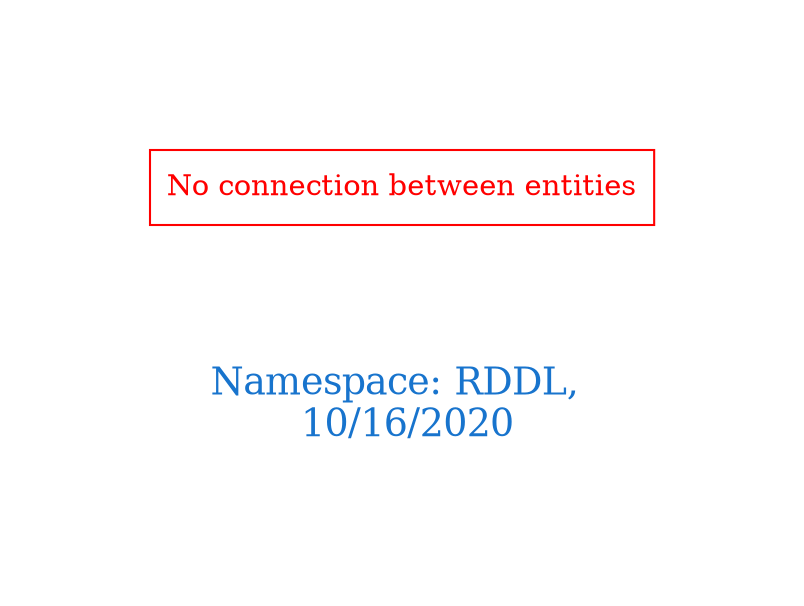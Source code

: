 digraph OGIT_ontology {
 graph [ rankdir= LR,pad=1 
fontsize = 18,
fontcolor= dodgerblue3,label = "\n\n\nNamespace: RDDL, \n 10/16/2020"];
node[shape=polygon];
edge [  color="gray81"];

"No connection between entities" [fontcolor = "red",color="red", shape="polygon"]
}
